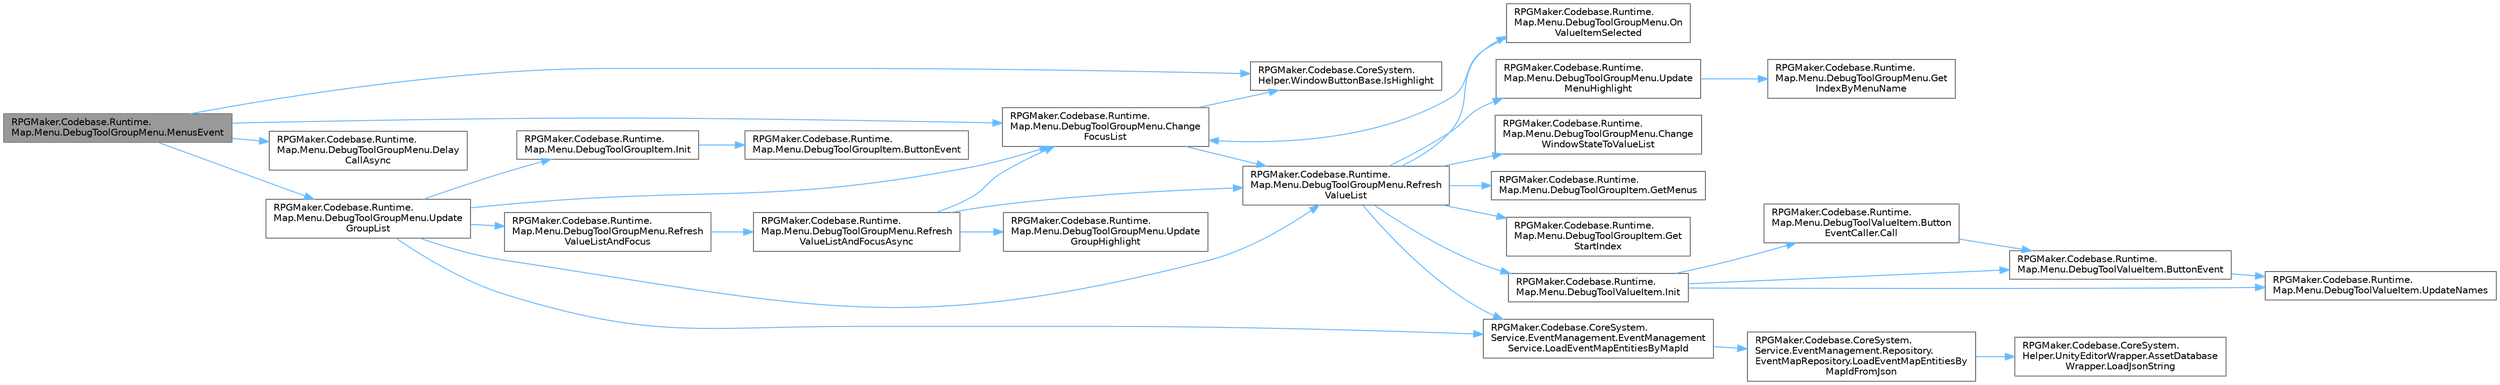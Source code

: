digraph "RPGMaker.Codebase.Runtime.Map.Menu.DebugToolGroupMenu.MenusEvent"
{
 // LATEX_PDF_SIZE
  bgcolor="transparent";
  edge [fontname=Helvetica,fontsize=10,labelfontname=Helvetica,labelfontsize=10];
  node [fontname=Helvetica,fontsize=10,shape=box,height=0.2,width=0.4];
  rankdir="LR";
  Node1 [id="Node000001",label="RPGMaker.Codebase.Runtime.\lMap.Menu.DebugToolGroupMenu.MenusEvent",height=0.2,width=0.4,color="gray40", fillcolor="grey60", style="filled", fontcolor="black",tooltip="上の項目による表示切替"];
  Node1 -> Node2 [id="edge1_Node000001_Node000002",color="steelblue1",style="solid",tooltip=" "];
  Node2 [id="Node000002",label="RPGMaker.Codebase.Runtime.\lMap.Menu.DebugToolGroupMenu.Change\lFocusList",height=0.2,width=0.4,color="grey40", fillcolor="white", style="filled",URL="$d0/d74/class_r_p_g_maker_1_1_codebase_1_1_runtime_1_1_map_1_1_menu_1_1_debug_tool_group_menu.html#a0c24a2bd1e2fd63c263849706b60f48b",tooltip="リストのフォーカス位置を変更する"];
  Node2 -> Node3 [id="edge2_Node000002_Node000003",color="steelblue1",style="solid",tooltip=" "];
  Node3 [id="Node000003",label="RPGMaker.Codebase.CoreSystem.\lHelper.WindowButtonBase.IsHighlight",height=0.2,width=0.4,color="grey40", fillcolor="white", style="filled",URL="$d1/d38/class_r_p_g_maker_1_1_codebase_1_1_core_system_1_1_helper_1_1_window_button_base.html#a11adcf44812f4a23c10330ba5785b82c",tooltip="😁 現在このボタンがハイライト状態か？"];
  Node2 -> Node4 [id="edge3_Node000002_Node000004",color="steelblue1",style="solid",tooltip=" "];
  Node4 [id="Node000004",label="RPGMaker.Codebase.Runtime.\lMap.Menu.DebugToolGroupMenu.Refresh\lValueList",height=0.2,width=0.4,color="grey40", fillcolor="white", style="filled",URL="$d0/d74/class_r_p_g_maker_1_1_codebase_1_1_runtime_1_1_map_1_1_menu_1_1_debug_tool_group_menu.html#aae84a09093d7f1800ead961b21bc4fbf",tooltip=" "];
  Node4 -> Node5 [id="edge4_Node000004_Node000005",color="steelblue1",style="solid",tooltip=" "];
  Node5 [id="Node000005",label="RPGMaker.Codebase.Runtime.\lMap.Menu.DebugToolGroupMenu.Change\lWindowStateToValueList",height=0.2,width=0.4,color="grey40", fillcolor="white", style="filled",URL="$d0/d74/class_r_p_g_maker_1_1_codebase_1_1_runtime_1_1_map_1_1_menu_1_1_debug_tool_group_menu.html#a67d3a6d10e397ddc2ea106e3ffcaac5d",tooltip=" "];
  Node4 -> Node6 [id="edge5_Node000004_Node000006",color="steelblue1",style="solid",tooltip=" "];
  Node6 [id="Node000006",label="RPGMaker.Codebase.Runtime.\lMap.Menu.DebugToolGroupItem.GetMenus",height=0.2,width=0.4,color="grey40", fillcolor="white", style="filled",URL="$d4/dff/class_r_p_g_maker_1_1_codebase_1_1_runtime_1_1_map_1_1_menu_1_1_debug_tool_group_item.html#ab4625fdb222a498345d22a09eb78a328",tooltip=" "];
  Node4 -> Node7 [id="edge6_Node000004_Node000007",color="steelblue1",style="solid",tooltip=" "];
  Node7 [id="Node000007",label="RPGMaker.Codebase.Runtime.\lMap.Menu.DebugToolGroupItem.Get\lStartIndex",height=0.2,width=0.4,color="grey40", fillcolor="white", style="filled",URL="$d4/dff/class_r_p_g_maker_1_1_codebase_1_1_runtime_1_1_map_1_1_menu_1_1_debug_tool_group_item.html#aa99ceeea78d198322b3e891c3f605c04",tooltip=" "];
  Node4 -> Node8 [id="edge7_Node000004_Node000008",color="steelblue1",style="solid",tooltip=" "];
  Node8 [id="Node000008",label="RPGMaker.Codebase.Runtime.\lMap.Menu.DebugToolValueItem.Init",height=0.2,width=0.4,color="grey40", fillcolor="white", style="filled",URL="$d3/d1d/class_r_p_g_maker_1_1_codebase_1_1_runtime_1_1_map_1_1_menu_1_1_debug_tool_value_item.html#a55dbce62c8e173a4aa8f7f38ece87276",tooltip=" "];
  Node8 -> Node9 [id="edge8_Node000008_Node000009",color="steelblue1",style="solid",tooltip=" "];
  Node9 [id="Node000009",label="RPGMaker.Codebase.Runtime.\lMap.Menu.DebugToolValueItem.ButtonEvent",height=0.2,width=0.4,color="grey40", fillcolor="white", style="filled",URL="$d3/d1d/class_r_p_g_maker_1_1_codebase_1_1_runtime_1_1_map_1_1_menu_1_1_debug_tool_value_item.html#a17f486a62126572ba010d844f9335515",tooltip=" "];
  Node9 -> Node10 [id="edge9_Node000009_Node000010",color="steelblue1",style="solid",tooltip=" "];
  Node10 [id="Node000010",label="RPGMaker.Codebase.Runtime.\lMap.Menu.DebugToolValueItem.UpdateNames",height=0.2,width=0.4,color="grey40", fillcolor="white", style="filled",URL="$d3/d1d/class_r_p_g_maker_1_1_codebase_1_1_runtime_1_1_map_1_1_menu_1_1_debug_tool_value_item.html#a658a50d5fd91d1e9d08ef12d8b0dc25e",tooltip=" "];
  Node8 -> Node11 [id="edge10_Node000008_Node000011",color="steelblue1",style="solid",tooltip=" "];
  Node11 [id="Node000011",label="RPGMaker.Codebase.Runtime.\lMap.Menu.DebugToolValueItem.Button\lEventCaller.Call",height=0.2,width=0.4,color="grey40", fillcolor="white", style="filled",URL="$de/d28/class_r_p_g_maker_1_1_codebase_1_1_runtime_1_1_map_1_1_menu_1_1_debug_tool_value_item_1_1_button_event_caller.html#a26e9065cf60920155fbdb7139e08193a",tooltip=" "];
  Node11 -> Node9 [id="edge11_Node000011_Node000009",color="steelblue1",style="solid",tooltip=" "];
  Node8 -> Node10 [id="edge12_Node000008_Node000010",color="steelblue1",style="solid",tooltip=" "];
  Node4 -> Node12 [id="edge13_Node000004_Node000012",color="steelblue1",style="solid",tooltip=" "];
  Node12 [id="Node000012",label="RPGMaker.Codebase.CoreSystem.\lService.EventManagement.EventManagement\lService.LoadEventMapEntitiesByMapId",height=0.2,width=0.4,color="grey40", fillcolor="white", style="filled",URL="$d5/d7b/class_r_p_g_maker_1_1_codebase_1_1_core_system_1_1_service_1_1_event_management_1_1_event_management_service.html#a05f1ad9242e0b86f9d47491a350b2777",tooltip="😁 マップIdに紐づくイベント・マップ・エンティティ読込"];
  Node12 -> Node13 [id="edge14_Node000012_Node000013",color="steelblue1",style="solid",tooltip=" "];
  Node13 [id="Node000013",label="RPGMaker.Codebase.CoreSystem.\lService.EventManagement.Repository.\lEventMapRepository.LoadEventMapEntitiesBy\lMapIdFromJson",height=0.2,width=0.4,color="grey40", fillcolor="white", style="filled",URL="$d1/d3b/class_r_p_g_maker_1_1_codebase_1_1_core_system_1_1_service_1_1_event_management_1_1_repository_1_1_event_map_repository.html#a76f46f347afad992d56cc1f9f6c80e7e",tooltip="😁 JSONからマップIdによるイベント・マップ・エンティティ"];
  Node13 -> Node14 [id="edge15_Node000013_Node000014",color="steelblue1",style="solid",tooltip=" "];
  Node14 [id="Node000014",label="RPGMaker.Codebase.CoreSystem.\lHelper.UnityEditorWrapper.AssetDatabase\lWrapper.LoadJsonString",height=0.2,width=0.4,color="grey40", fillcolor="white", style="filled",URL="$d9/d20/class_r_p_g_maker_1_1_codebase_1_1_core_system_1_1_helper_1_1_unity_editor_wrapper_1_1_asset_database_wrapper.html#ab1557b81ee60a7dc4f85349106fe4244",tooltip="😁 JSON文字列読込"];
  Node4 -> Node15 [id="edge16_Node000004_Node000015",color="steelblue1",style="solid",tooltip=" "];
  Node15 [id="Node000015",label="RPGMaker.Codebase.Runtime.\lMap.Menu.DebugToolGroupMenu.On\lValueItemSelected",height=0.2,width=0.4,color="grey40", fillcolor="white", style="filled",URL="$d0/d74/class_r_p_g_maker_1_1_codebase_1_1_runtime_1_1_map_1_1_menu_1_1_debug_tool_group_menu.html#a185123fc07ce1ba88c85f0382ebf550c",tooltip=" "];
  Node15 -> Node2 [id="edge17_Node000015_Node000002",color="steelblue1",style="solid",tooltip=" "];
  Node4 -> Node16 [id="edge18_Node000004_Node000016",color="steelblue1",style="solid",tooltip=" "];
  Node16 [id="Node000016",label="RPGMaker.Codebase.Runtime.\lMap.Menu.DebugToolGroupMenu.Update\lMenuHighlight",height=0.2,width=0.4,color="grey40", fillcolor="white", style="filled",URL="$d0/d74/class_r_p_g_maker_1_1_codebase_1_1_runtime_1_1_map_1_1_menu_1_1_debug_tool_group_menu.html#a2819c4224dac1665570353456a834ff4",tooltip=" "];
  Node16 -> Node17 [id="edge19_Node000016_Node000017",color="steelblue1",style="solid",tooltip=" "];
  Node17 [id="Node000017",label="RPGMaker.Codebase.Runtime.\lMap.Menu.DebugToolGroupMenu.Get\lIndexByMenuName",height=0.2,width=0.4,color="grey40", fillcolor="white", style="filled",URL="$d0/d74/class_r_p_g_maker_1_1_codebase_1_1_runtime_1_1_map_1_1_menu_1_1_debug_tool_group_menu.html#a09c58c5f7bd122fea363bcea2b57c7a4",tooltip=" "];
  Node1 -> Node18 [id="edge20_Node000001_Node000018",color="steelblue1",style="solid",tooltip=" "];
  Node18 [id="Node000018",label="RPGMaker.Codebase.Runtime.\lMap.Menu.DebugToolGroupMenu.Delay\lCallAsync",height=0.2,width=0.4,color="grey40", fillcolor="white", style="filled",URL="$d0/d74/class_r_p_g_maker_1_1_codebase_1_1_runtime_1_1_map_1_1_menu_1_1_debug_tool_group_menu.html#a24b071b7383656a45354fcb531bbe622",tooltip=" "];
  Node1 -> Node3 [id="edge21_Node000001_Node000003",color="steelblue1",style="solid",tooltip=" "];
  Node1 -> Node19 [id="edge22_Node000001_Node000019",color="steelblue1",style="solid",tooltip=" "];
  Node19 [id="Node000019",label="RPGMaker.Codebase.Runtime.\lMap.Menu.DebugToolGroupMenu.Update\lGroupList",height=0.2,width=0.4,color="grey40", fillcolor="white", style="filled",URL="$d0/d74/class_r_p_g_maker_1_1_codebase_1_1_runtime_1_1_map_1_1_menu_1_1_debug_tool_group_menu.html#a4ced8a2863da768ac2c85f3d3f871a5f",tooltip="アイテム表示"];
  Node19 -> Node2 [id="edge23_Node000019_Node000002",color="steelblue1",style="solid",tooltip=" "];
  Node19 -> Node20 [id="edge24_Node000019_Node000020",color="steelblue1",style="solid",tooltip=" "];
  Node20 [id="Node000020",label="RPGMaker.Codebase.Runtime.\lMap.Menu.DebugToolGroupItem.Init",height=0.2,width=0.4,color="grey40", fillcolor="white", style="filled",URL="$d4/dff/class_r_p_g_maker_1_1_codebase_1_1_runtime_1_1_map_1_1_menu_1_1_debug_tool_group_item.html#ace35f7c1e29f7db0dc712f9d943de921",tooltip=" "];
  Node20 -> Node21 [id="edge25_Node000020_Node000021",color="steelblue1",style="solid",tooltip=" "];
  Node21 [id="Node000021",label="RPGMaker.Codebase.Runtime.\lMap.Menu.DebugToolGroupItem.ButtonEvent",height=0.2,width=0.4,color="grey40", fillcolor="white", style="filled",URL="$d4/dff/class_r_p_g_maker_1_1_codebase_1_1_runtime_1_1_map_1_1_menu_1_1_debug_tool_group_item.html#aad93fe5d507f44277eef8eb6777f214b",tooltip=" "];
  Node19 -> Node12 [id="edge26_Node000019_Node000012",color="steelblue1",style="solid",tooltip=" "];
  Node19 -> Node4 [id="edge27_Node000019_Node000004",color="steelblue1",style="solid",tooltip=" "];
  Node19 -> Node22 [id="edge28_Node000019_Node000022",color="steelblue1",style="solid",tooltip=" "];
  Node22 [id="Node000022",label="RPGMaker.Codebase.Runtime.\lMap.Menu.DebugToolGroupMenu.Refresh\lValueListAndFocus",height=0.2,width=0.4,color="grey40", fillcolor="white", style="filled",URL="$d0/d74/class_r_p_g_maker_1_1_codebase_1_1_runtime_1_1_map_1_1_menu_1_1_debug_tool_group_menu.html#ac5e18ec665800c67b23cdc15711a0dd9",tooltip=" "];
  Node22 -> Node23 [id="edge29_Node000022_Node000023",color="steelblue1",style="solid",tooltip=" "];
  Node23 [id="Node000023",label="RPGMaker.Codebase.Runtime.\lMap.Menu.DebugToolGroupMenu.Refresh\lValueListAndFocusAsync",height=0.2,width=0.4,color="grey40", fillcolor="white", style="filled",URL="$d0/d74/class_r_p_g_maker_1_1_codebase_1_1_runtime_1_1_map_1_1_menu_1_1_debug_tool_group_menu.html#aa687848ad412ed7353120e4103201cf1",tooltip=" "];
  Node23 -> Node2 [id="edge30_Node000023_Node000002",color="steelblue1",style="solid",tooltip=" "];
  Node23 -> Node4 [id="edge31_Node000023_Node000004",color="steelblue1",style="solid",tooltip=" "];
  Node23 -> Node24 [id="edge32_Node000023_Node000024",color="steelblue1",style="solid",tooltip=" "];
  Node24 [id="Node000024",label="RPGMaker.Codebase.Runtime.\lMap.Menu.DebugToolGroupMenu.Update\lGroupHighlight",height=0.2,width=0.4,color="grey40", fillcolor="white", style="filled",URL="$d0/d74/class_r_p_g_maker_1_1_codebase_1_1_runtime_1_1_map_1_1_menu_1_1_debug_tool_group_menu.html#aef831119bdc8eb4ea0543a9a46be4062",tooltip=" "];
}
